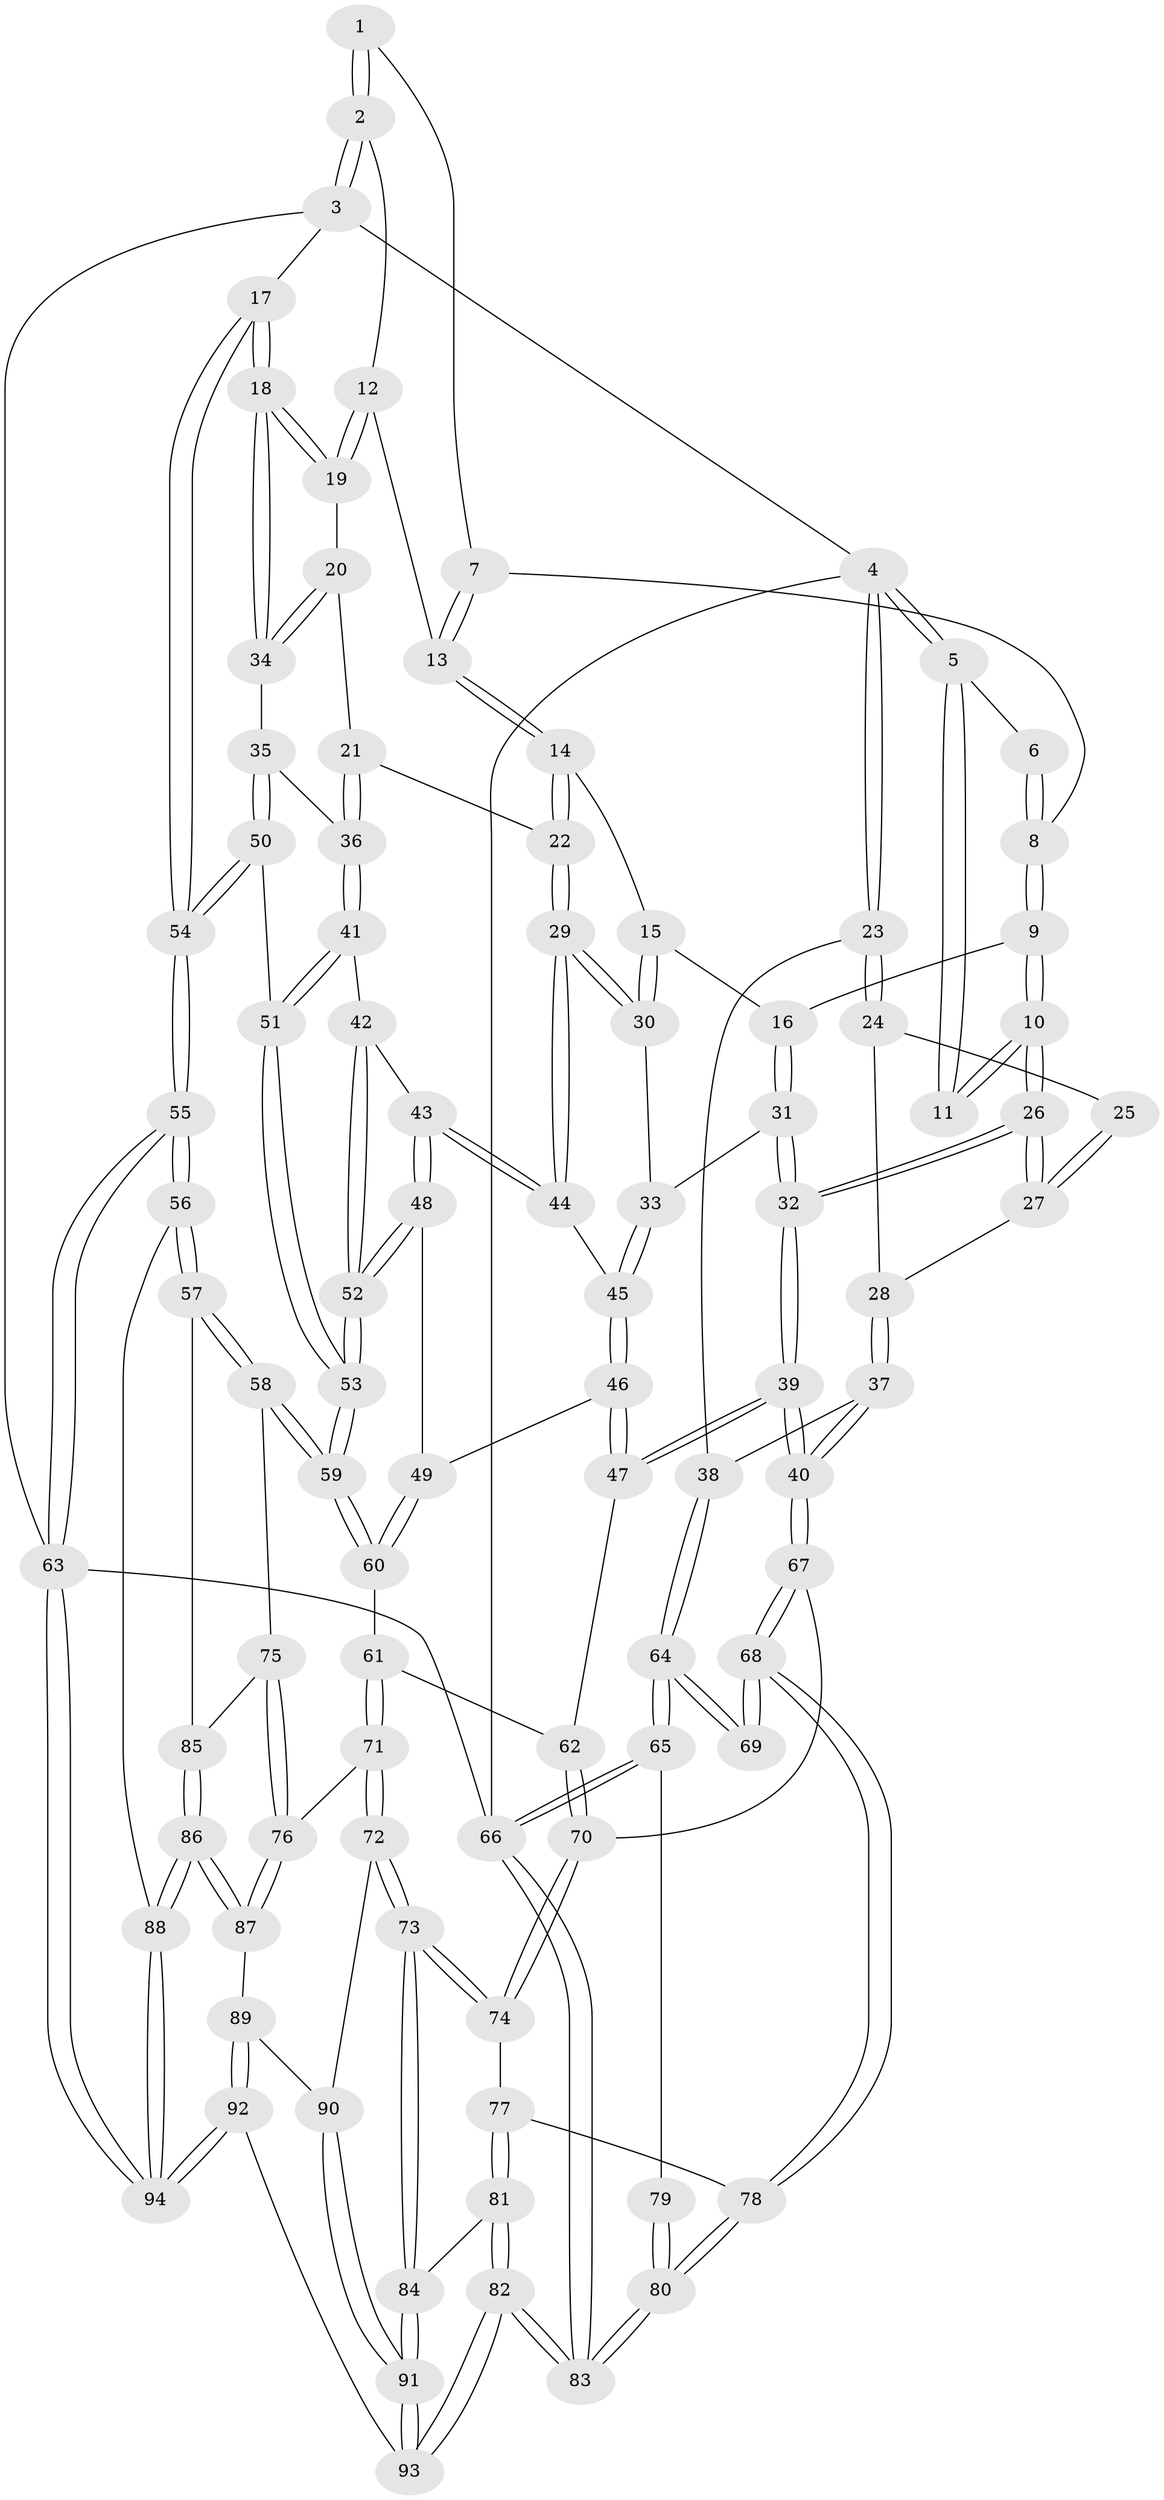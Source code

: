 // coarse degree distribution, {3: 0.14545454545454545, 6: 0.10909090909090909, 4: 0.2727272727272727, 5: 0.4727272727272727}
// Generated by graph-tools (version 1.1) at 2025/42/03/06/25 10:42:31]
// undirected, 94 vertices, 232 edges
graph export_dot {
graph [start="1"]
  node [color=gray90,style=filled];
  1 [pos="+0.6303594732484327+0"];
  2 [pos="+0.8378227963669681+0"];
  3 [pos="+1+0"];
  4 [pos="+0+0"];
  5 [pos="+0.27816489699477065+0"];
  6 [pos="+0.453569171691501+0"];
  7 [pos="+0.5514878426174956+0.02150818868878003"];
  8 [pos="+0.4791975173880676+0.07595191083446115"];
  9 [pos="+0.47017282791295256+0.11047214664682313"];
  10 [pos="+0.35363983246919317+0.12917368834574067"];
  11 [pos="+0.3038578420547986+0.08048731268330497"];
  12 [pos="+0.7757358481131521+0"];
  13 [pos="+0.6500855049117145+0.09747004397378416"];
  14 [pos="+0.6245972051674836+0.13212737896240542"];
  15 [pos="+0.6018397969521395+0.14967724468249594"];
  16 [pos="+0.5416729848127613+0.15562765559023867"];
  17 [pos="+1+0.21038645057827776"];
  18 [pos="+1+0.2288405494272811"];
  19 [pos="+0.8152513477380947+0.13956322168172786"];
  20 [pos="+0.803383003939922+0.21971957081796106"];
  21 [pos="+0.7929548899250655+0.23989430773523007"];
  22 [pos="+0.779849598210601+0.24831063650061744"];
  23 [pos="+0+0"];
  24 [pos="+0.0501586663725144+0.09242157827719504"];
  25 [pos="+0.2454968904339777+0.10148991852710362"];
  26 [pos="+0.34020547995821604+0.2873631565743013"];
  27 [pos="+0.1903822988595139+0.21518212901684625"];
  28 [pos="+0.11188073266696093+0.24490279567271805"];
  29 [pos="+0.7154738643992986+0.3246586397254591"];
  30 [pos="+0.6568659365907041+0.29621619606479965"];
  31 [pos="+0.489299623947916+0.3297614700879051"];
  32 [pos="+0.3623665490717696+0.40605096746603175"];
  33 [pos="+0.528833763867989+0.33193899901142715"];
  34 [pos="+1+0.24453399649151894"];
  35 [pos="+0.9777460333962439+0.3386066624778419"];
  36 [pos="+0.9051689263469634+0.33276273425194053"];
  37 [pos="+0.09000985905675143+0.3747500381913837"];
  38 [pos="+0+0.40557883769268943"];
  39 [pos="+0.32312410919953694+0.5010681606004336"];
  40 [pos="+0.31614589007933114+0.5072420880687771"];
  41 [pos="+0.8072506214480916+0.4028588299949141"];
  42 [pos="+0.7792770743005913+0.40224545444147924"];
  43 [pos="+0.7423987892072024+0.38359879634813776"];
  44 [pos="+0.7181798709355841+0.340453834286552"];
  45 [pos="+0.6151457027381919+0.41376035848883436"];
  46 [pos="+0.5970647572431855+0.5020521523017222"];
  47 [pos="+0.5316196231120067+0.5253263814566643"];
  48 [pos="+0.6807820989548782+0.5001242062454634"];
  49 [pos="+0.6519628406044923+0.5096961450186276"];
  50 [pos="+0.9159945501754848+0.4684444978674182"];
  51 [pos="+0.9018093209037585+0.479721290902032"];
  52 [pos="+0.8002014980181741+0.5681890045389447"];
  53 [pos="+0.8532804802170453+0.6345638555487328"];
  54 [pos="+1+0.5759928249828152"];
  55 [pos="+1+0.7581491649020765"];
  56 [pos="+1+0.7483744581808867"];
  57 [pos="+1+0.7422055008527944"];
  58 [pos="+0.8632724115891576+0.6726613378919284"];
  59 [pos="+0.86005678497765+0.6686403421755533"];
  60 [pos="+0.6850586992608808+0.6557035620304902"];
  61 [pos="+0.6311726610197607+0.6751468785309402"];
  62 [pos="+0.6275528886924283+0.6749271424237231"];
  63 [pos="+1+1"];
  64 [pos="+0+0.5152612524415434"];
  65 [pos="+0+0.74958073411207"];
  66 [pos="+0+1"];
  67 [pos="+0.29226864330544594+0.6137793046881417"];
  68 [pos="+0.27823564028673686+0.6508273244913304"];
  69 [pos="+0.2482418565617497+0.6550089211609309"];
  70 [pos="+0.5974260941880678+0.6944937915826256"];
  71 [pos="+0.6922305239152733+0.8650709256279616"];
  72 [pos="+0.6762174752853345+0.875884598776212"];
  73 [pos="+0.647501509439352+0.8911069226309235"];
  74 [pos="+0.5344987986778477+0.8148714065311281"];
  75 [pos="+0.7373009637060964+0.8419861372198592"];
  76 [pos="+0.7245866392057712+0.8548333307644338"];
  77 [pos="+0.42825172284160273+0.8111775477403409"];
  78 [pos="+0.28270401906239667+0.6679223558480035"];
  79 [pos="+0+0.75207045979356"];
  80 [pos="+0.15594541215128976+1"];
  81 [pos="+0.42529889696249334+0.9236297817087654"];
  82 [pos="+0.29484607948848857+1"];
  83 [pos="+0.11444776883889983+1"];
  84 [pos="+0.6223346385110743+0.9732142304426136"];
  85 [pos="+0.8477574429974778+0.8755887935639874"];
  86 [pos="+0.8657851192164104+0.952134456289716"];
  87 [pos="+0.8057678145369942+0.9344940891764455"];
  88 [pos="+0.8729405999421249+0.9557506556547216"];
  89 [pos="+0.7808089971357515+0.9867609865400188"];
  90 [pos="+0.7550315892722851+0.9821210401935406"];
  91 [pos="+0.6164106006338831+1"];
  92 [pos="+0.8251140421242575+1"];
  93 [pos="+0.6079571757953495+1"];
  94 [pos="+0.9437359908833225+1"];
  1 -- 2;
  1 -- 2;
  1 -- 7;
  2 -- 3;
  2 -- 3;
  2 -- 12;
  3 -- 4;
  3 -- 17;
  3 -- 63;
  4 -- 5;
  4 -- 5;
  4 -- 23;
  4 -- 23;
  4 -- 66;
  5 -- 6;
  5 -- 11;
  5 -- 11;
  6 -- 8;
  6 -- 8;
  7 -- 8;
  7 -- 13;
  7 -- 13;
  8 -- 9;
  8 -- 9;
  9 -- 10;
  9 -- 10;
  9 -- 16;
  10 -- 11;
  10 -- 11;
  10 -- 26;
  10 -- 26;
  12 -- 13;
  12 -- 19;
  12 -- 19;
  13 -- 14;
  13 -- 14;
  14 -- 15;
  14 -- 22;
  14 -- 22;
  15 -- 16;
  15 -- 30;
  15 -- 30;
  16 -- 31;
  16 -- 31;
  17 -- 18;
  17 -- 18;
  17 -- 54;
  17 -- 54;
  18 -- 19;
  18 -- 19;
  18 -- 34;
  18 -- 34;
  19 -- 20;
  20 -- 21;
  20 -- 34;
  20 -- 34;
  21 -- 22;
  21 -- 36;
  21 -- 36;
  22 -- 29;
  22 -- 29;
  23 -- 24;
  23 -- 24;
  23 -- 38;
  24 -- 25;
  24 -- 28;
  25 -- 27;
  25 -- 27;
  26 -- 27;
  26 -- 27;
  26 -- 32;
  26 -- 32;
  27 -- 28;
  28 -- 37;
  28 -- 37;
  29 -- 30;
  29 -- 30;
  29 -- 44;
  29 -- 44;
  30 -- 33;
  31 -- 32;
  31 -- 32;
  31 -- 33;
  32 -- 39;
  32 -- 39;
  33 -- 45;
  33 -- 45;
  34 -- 35;
  35 -- 36;
  35 -- 50;
  35 -- 50;
  36 -- 41;
  36 -- 41;
  37 -- 38;
  37 -- 40;
  37 -- 40;
  38 -- 64;
  38 -- 64;
  39 -- 40;
  39 -- 40;
  39 -- 47;
  39 -- 47;
  40 -- 67;
  40 -- 67;
  41 -- 42;
  41 -- 51;
  41 -- 51;
  42 -- 43;
  42 -- 52;
  42 -- 52;
  43 -- 44;
  43 -- 44;
  43 -- 48;
  43 -- 48;
  44 -- 45;
  45 -- 46;
  45 -- 46;
  46 -- 47;
  46 -- 47;
  46 -- 49;
  47 -- 62;
  48 -- 49;
  48 -- 52;
  48 -- 52;
  49 -- 60;
  49 -- 60;
  50 -- 51;
  50 -- 54;
  50 -- 54;
  51 -- 53;
  51 -- 53;
  52 -- 53;
  52 -- 53;
  53 -- 59;
  53 -- 59;
  54 -- 55;
  54 -- 55;
  55 -- 56;
  55 -- 56;
  55 -- 63;
  55 -- 63;
  56 -- 57;
  56 -- 57;
  56 -- 88;
  57 -- 58;
  57 -- 58;
  57 -- 85;
  58 -- 59;
  58 -- 59;
  58 -- 75;
  59 -- 60;
  59 -- 60;
  60 -- 61;
  61 -- 62;
  61 -- 71;
  61 -- 71;
  62 -- 70;
  62 -- 70;
  63 -- 94;
  63 -- 94;
  63 -- 66;
  64 -- 65;
  64 -- 65;
  64 -- 69;
  64 -- 69;
  65 -- 66;
  65 -- 66;
  65 -- 79;
  66 -- 83;
  66 -- 83;
  67 -- 68;
  67 -- 68;
  67 -- 70;
  68 -- 69;
  68 -- 69;
  68 -- 78;
  68 -- 78;
  70 -- 74;
  70 -- 74;
  71 -- 72;
  71 -- 72;
  71 -- 76;
  72 -- 73;
  72 -- 73;
  72 -- 90;
  73 -- 74;
  73 -- 74;
  73 -- 84;
  73 -- 84;
  74 -- 77;
  75 -- 76;
  75 -- 76;
  75 -- 85;
  76 -- 87;
  76 -- 87;
  77 -- 78;
  77 -- 81;
  77 -- 81;
  78 -- 80;
  78 -- 80;
  79 -- 80;
  79 -- 80;
  80 -- 83;
  80 -- 83;
  81 -- 82;
  81 -- 82;
  81 -- 84;
  82 -- 83;
  82 -- 83;
  82 -- 93;
  82 -- 93;
  84 -- 91;
  84 -- 91;
  85 -- 86;
  85 -- 86;
  86 -- 87;
  86 -- 87;
  86 -- 88;
  86 -- 88;
  87 -- 89;
  88 -- 94;
  88 -- 94;
  89 -- 90;
  89 -- 92;
  89 -- 92;
  90 -- 91;
  90 -- 91;
  91 -- 93;
  91 -- 93;
  92 -- 93;
  92 -- 94;
  92 -- 94;
}
